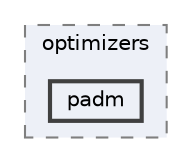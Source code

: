 digraph "/home/runner/work/idol/idol/lib/include/idol/mixed-integer/optimizers/padm"
{
 // LATEX_PDF_SIZE
  bgcolor="transparent";
  edge [fontname=Helvetica,fontsize=10,labelfontname=Helvetica,labelfontsize=10];
  node [fontname=Helvetica,fontsize=10,shape=box,height=0.2,width=0.4];
  compound=true
  subgraph clusterdir_527686a1d7c084cc400f3ed42c08b3ea {
    graph [ bgcolor="#edf0f7", pencolor="grey50", label="optimizers", fontname=Helvetica,fontsize=10 style="filled,dashed", URL="dir_527686a1d7c084cc400f3ed42c08b3ea.html",tooltip=""]
  dir_49506f371578f6088f4c79eabf540f03 [label="padm", fillcolor="#edf0f7", color="grey25", style="filled,bold", URL="dir_49506f371578f6088f4c79eabf540f03.html",tooltip=""];
  }
}
